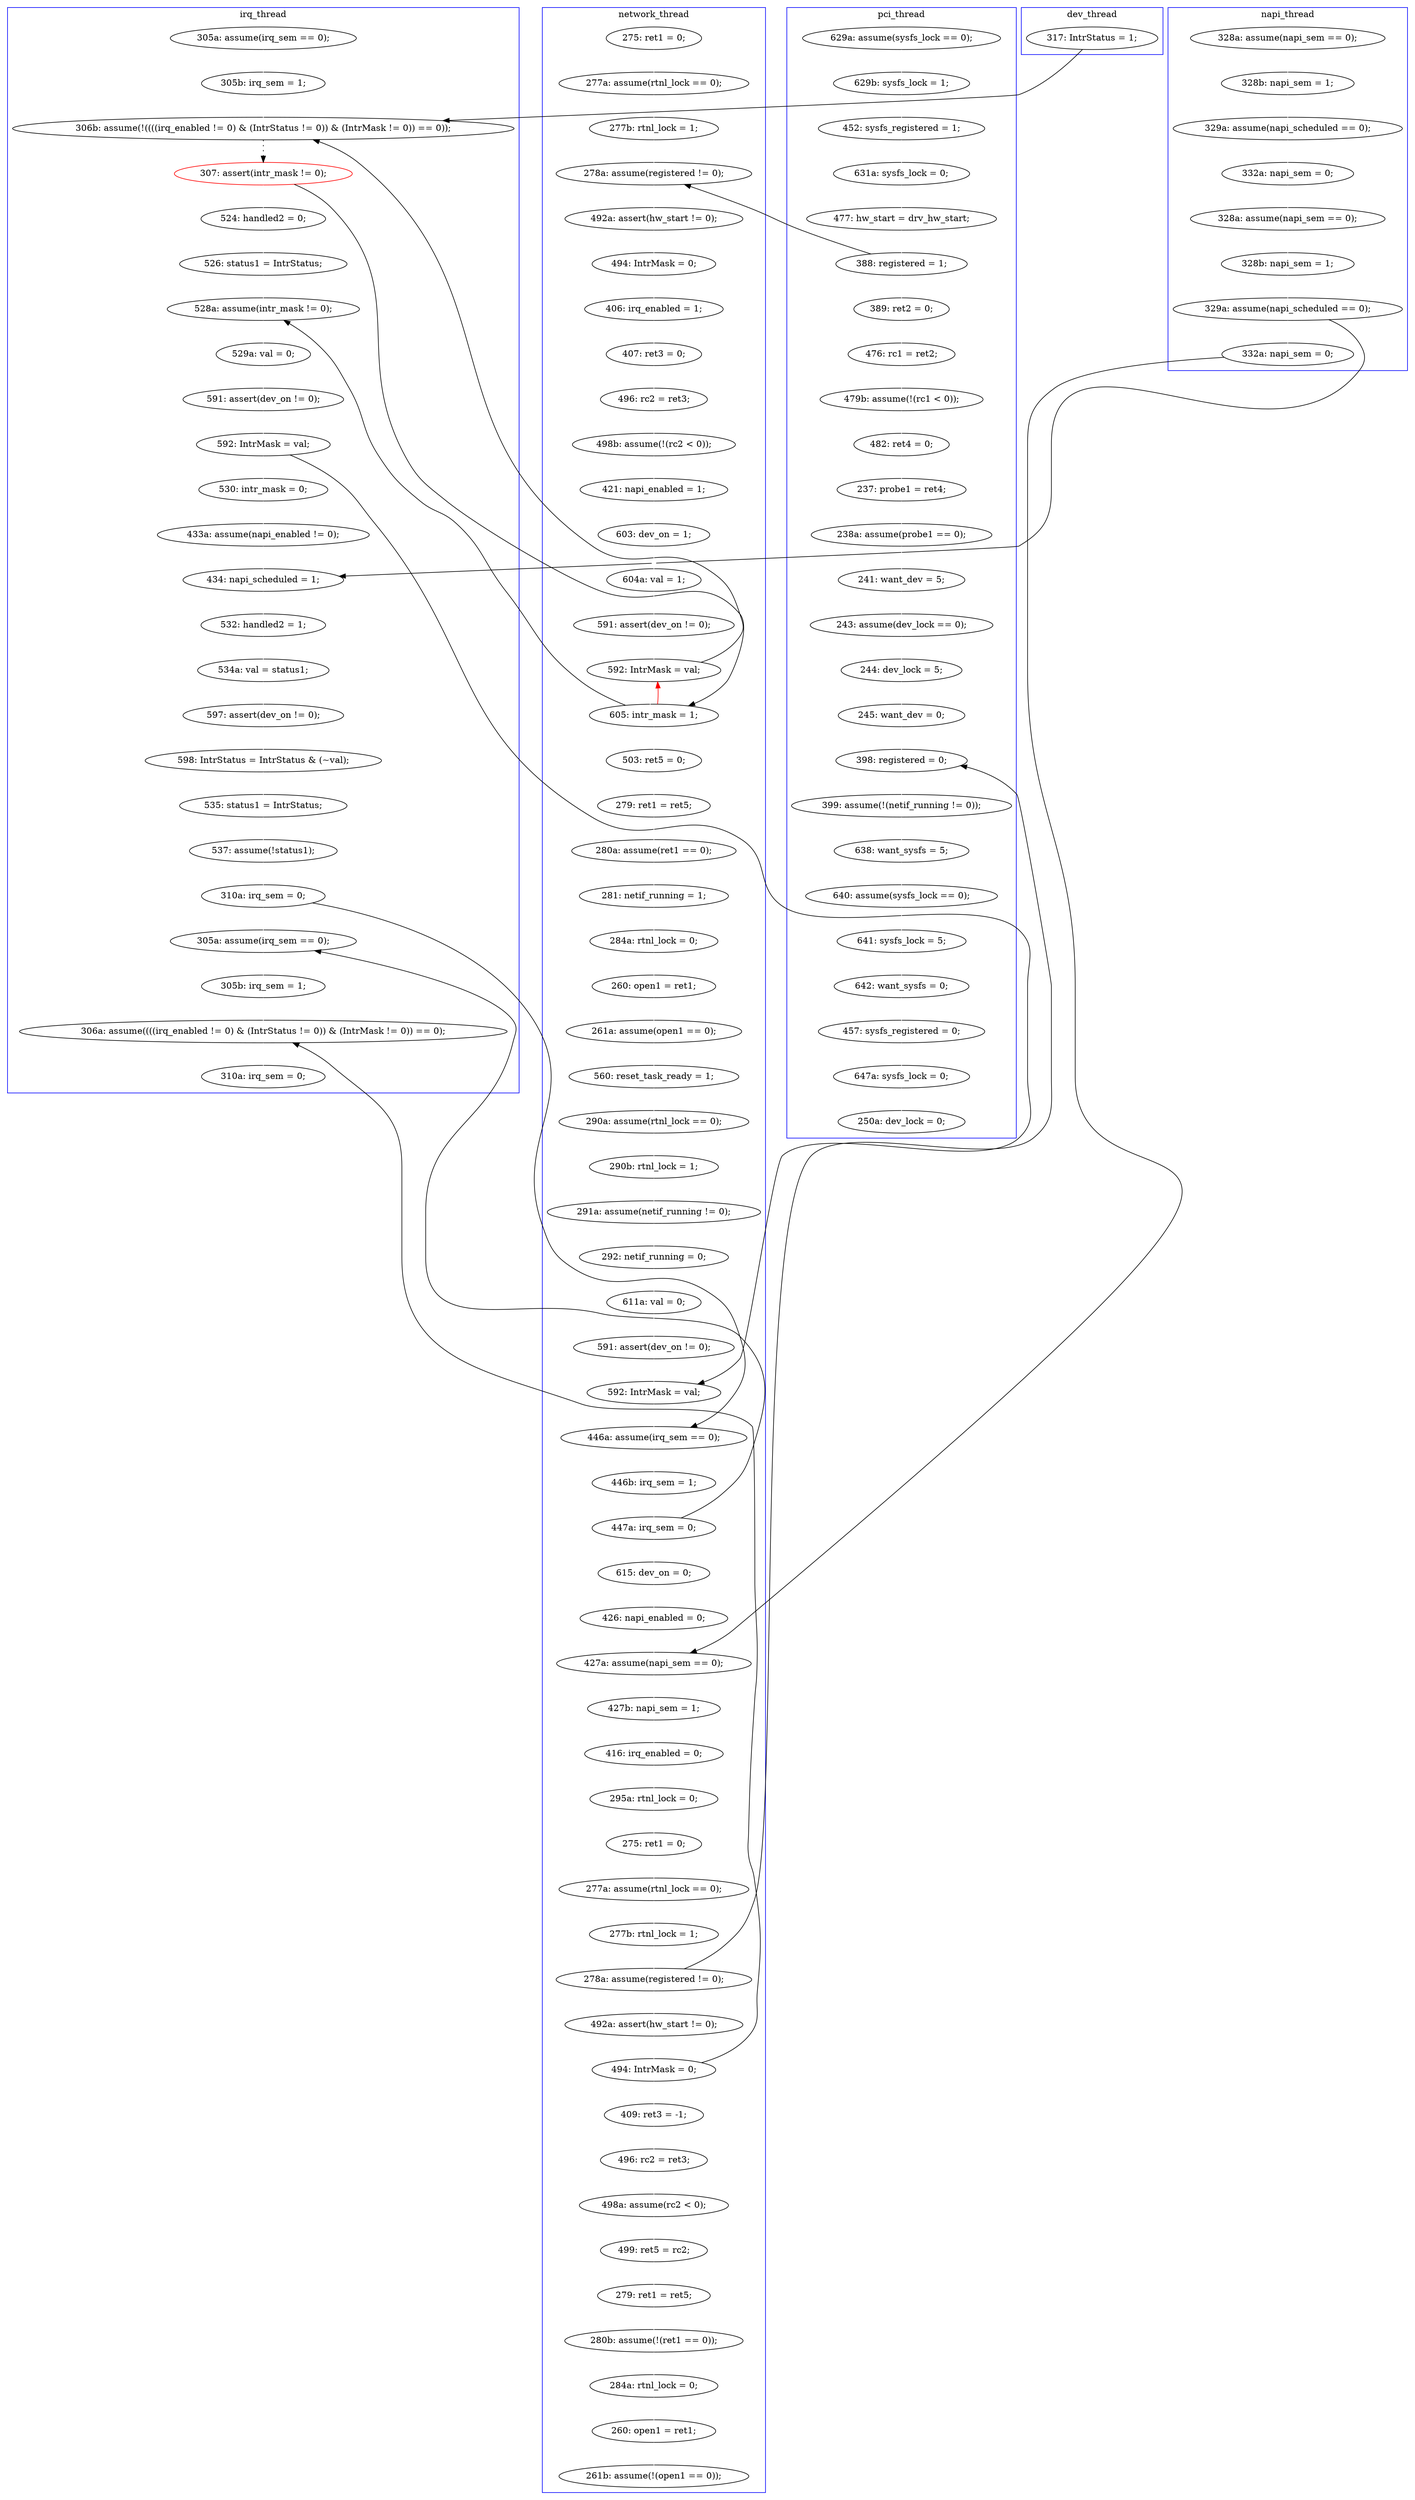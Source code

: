 digraph Counterexample {
	92 -> 97 [color = white, style = solid]
	216 -> 224 [color = white, style = solid]
	162 -> 168 [color = white, style = solid]
	43 -> 45 [color = white, style = solid]
	190 -> 221 [color = black, style = solid, constraint = false]
	216 -> 264 [color = black, style = solid, constraint = false]
	222 -> 236 [color = white, style = solid]
	230 -> 231 [color = white, style = solid]
	117 -> 119 [color = white, style = solid]
	213 -> 214 [color = white, style = solid]
	46 -> 48 [color = white, style = solid]
	154 -> 155 [color = white, style = solid]
	114 -> 115 [color = black, style = dotted]
	158 -> 162 [color = white, style = solid]
	36 -> 43 [color = white, style = solid]
	112 -> 113 [color = white, style = solid]
	258 -> 264 [color = white, style = solid]
	33 -> 36 [color = white, style = solid]
	110 -> 112 [color = white, style = solid]
	129 -> 131 [color = white, style = solid]
	236 -> 291 [color = white, style = solid]
	197 -> 198 [color = white, style = solid]
	188 -> 189 [color = white, style = solid]
	132 -> 181 [color = black, style = solid, constraint = false]
	203 -> 206 [color = white, style = solid]
	190 -> 193 [color = white, style = solid]
	115 -> 124 [color = white, style = solid]
	72 -> 73 [color = white, style = solid]
	141 -> 142 [color = white, style = solid]
	117 -> 128 [color = black, style = solid, constraint = false]
	117 -> 113 [color = red, style = solid, constraint = false]
	139 -> 141 [color = white, style = solid]
	98 -> 99 [color = white, style = solid]
	142 -> 144 [color = white, style = solid]
	84 -> 86 [color = black, style = solid, constraint = false]
	55 -> 71 [color = white, style = solid]
	48 -> 53 [color = white, style = solid]
	51 -> 65 [color = white, style = solid]
	272 -> 276 [color = white, style = solid]
	256 -> 257 [color = white, style = solid]
	125 -> 128 [color = white, style = solid]
	131 -> 132 [color = white, style = solid]
	254 -> 255 [color = white, style = solid]
	249 -> 250 [color = white, style = solid]
	212 -> 213 [color = white, style = solid]
	199 -> 203 [color = white, style = solid]
	66 -> 86 [color = white, style = solid]
	134 -> 138 [color = white, style = solid]
	102 -> 105 [color = white, style = solid]
	277 -> 278 [color = white, style = solid]
	224 -> 225 [color = white, style = solid]
	113 -> 117 [color = white, style = solid]
	168 -> 169 [color = white, style = solid]
	178 -> 180 [color = white, style = solid]
	284 -> 288 [color = white, style = solid]
	53 -> 198 [color = black, style = solid, constraint = false]
	282 -> 284 [color = white, style = solid]
	109 -> 110 [color = white, style = solid]
	148 -> 153 [color = white, style = solid]
	169 -> 172 [color = white, style = solid]
	235 -> 237 [color = white, style = solid]
	73 -> 114 [color = white, style = solid]
	240 -> 241 [color = white, style = solid]
	180 -> 181 [color = white, style = solid]
	128 -> 129 [color = white, style = solid]
	151 -> 164 [color = white, style = solid]
	86 -> 91 [color = white, style = solid]
	257 -> 258 [color = white, style = solid]
	62 -> 114 [color = black, style = solid, constraint = false]
	45 -> 46 [color = white, style = solid]
	172 -> 173 [color = white, style = solid]
	132 -> 134 [color = white, style = solid]
	164 -> 186 [color = white, style = solid]
	278 -> 279 [color = white, style = solid]
	231 -> 234 [color = white, style = solid]
	214 -> 216 [color = white, style = solid]
	138 -> 139 [color = white, style = solid]
	246 -> 249 [color = white, style = solid]
	71 -> 77 [color = white, style = solid]
	32 -> 33 [color = white, style = solid]
	48 -> 139 [color = black, style = solid, constraint = false]
	91 -> 92 [color = white, style = solid]
	79 -> 84 [color = white, style = solid]
	65 -> 66 [color = white, style = solid]
	250 -> 251 [color = white, style = solid]
	144 -> 149 [color = white, style = solid]
	173 -> 178 [color = white, style = solid]
	54 -> 55 [color = white, style = solid]
	115 -> 117 [color = black, style = solid, constraint = false]
	153 -> 154 [color = white, style = solid]
	279 -> 282 [color = white, style = solid]
	105 -> 109 [color = white, style = solid]
	276 -> 277 [color = white, style = solid]
	225 -> 236 [color = black, style = solid, constraint = false]
	113 -> 114 [color = black, style = solid, constraint = false]
	264 -> 272 [color = white, style = solid]
	206 -> 212 [color = white, style = solid]
	251 -> 254 [color = white, style = solid]
	97 -> 98 [color = white, style = solid]
	99 -> 102 [color = white, style = solid]
	85 -> 246 [color = white, style = solid]
	145 -> 148 [color = white, style = solid]
	237 -> 240 [color = white, style = solid]
	225 -> 230 [color = white, style = solid]
	193 -> 197 [color = white, style = solid]
	84 -> 85 [color = white, style = solid]
	242 -> 245 [color = white, style = solid]
	149 -> 151 [color = white, style = solid]
	189 -> 190 [color = white, style = solid]
	77 -> 79 [color = white, style = solid]
	186 -> 188 [color = black, style = solid, constraint = false]
	234 -> 235 [color = white, style = solid]
	241 -> 242 [color = white, style = solid]
	155 -> 158 [color = white, style = solid]
	119 -> 145 [color = white, style = solid]
	186 -> 221 [color = white, style = solid]
	181 -> 188 [color = white, style = solid]
	221 -> 222 [color = white, style = solid]
	255 -> 256 [color = white, style = solid]
	124 -> 125 [color = white, style = solid]
	198 -> 199 [color = white, style = solid]
	subgraph cluster7 {
		label = dev_thread
		color = blue
		62  [label = "317: IntrStatus = 1;"]
	}
	subgraph cluster4 {
		label = napi_thread
		color = blue
		45  [label = "328a: assume(napi_sem == 0);"]
		48  [label = "329a: assume(napi_scheduled == 0);"]
		36  [label = "329a: assume(napi_scheduled == 0);"]
		46  [label = "328b: napi_sem = 1;"]
		32  [label = "328a: assume(napi_sem == 0);"]
		43  [label = "332a: napi_sem = 0;"]
		53  [label = "332a: napi_sem = 0;"]
		33  [label = "328b: napi_sem = 1;"]
	}
	subgraph cluster3 {
		label = irq_thread
		color = blue
		73  [label = "305b: irq_sem = 1;"]
		128  [label = "528a: assume(intr_mask != 0);"]
		114  [label = "306b: assume(!((((irq_enabled != 0) & (IntrStatus != 0)) & (IntrMask != 0)) == 0));"]
		139  [label = "434: napi_scheduled = 1;"]
		131  [label = "591: assert(dev_on != 0);"]
		72  [label = "305a: assume(irq_sem == 0);"]
		141  [label = "532: handled2 = 1;"]
		134  [label = "530: intr_mask = 0;"]
		142  [label = "534a: val = status1;"]
		149  [label = "598: IntrStatus = IntrStatus & (~val);"]
		138  [label = "433a: assume(napi_enabled != 0);"]
		124  [label = "524: handled2 = 0;"]
		236  [label = "306a: assume((((irq_enabled != 0) & (IntrStatus != 0)) & (IntrMask != 0)) == 0);"]
		151  [label = "535: status1 = IntrStatus;"]
		132  [label = "592: IntrMask = val;"]
		129  [label = "529a: val = 0;"]
		222  [label = "305b: irq_sem = 1;"]
		164  [label = "537: assume(!status1);"]
		291  [label = "310a: irq_sem = 0;"]
		115  [label = "307: assert(intr_mask != 0);", color = red]
		221  [label = "305a: assume(irq_sem == 0);"]
		125  [label = "526: status1 = IntrStatus;"]
		144  [label = "597: assert(dev_on != 0);"]
		186  [label = "310a: irq_sem = 0;"]
	}
	subgraph cluster2 {
		label = network_thread
		color = blue
		180  [label = "591: assert(dev_on != 0);"]
		173  [label = "292: netif_running = 0;"]
		168  [label = "290a: assume(rtnl_lock == 0);"]
		105  [label = "421: napi_enabled = 1;"]
		169  [label = "290b: rtnl_lock = 1;"]
		102  [label = "498b: assume(!(rc2 < 0));"]
		99  [label = "496: rc2 = ret3;"]
		213  [label = "277a: assume(rtnl_lock == 0);"]
		154  [label = "284a: rtnl_lock = 0;"]
		224  [label = "492a: assert(hw_start != 0);"]
		237  [label = "279: ret1 = ret5;"]
		225  [label = "494: IntrMask = 0;"]
		234  [label = "498a: assume(rc2 < 0);"]
		240  [label = "280b: assume(!(ret1 == 0));"]
		158  [label = "261a: assume(open1 == 0);"]
		119  [label = "503: ret5 = 0;"]
		92  [label = "494: IntrMask = 0;"]
		65  [label = "277a: assume(rtnl_lock == 0);"]
		66  [label = "277b: rtnl_lock = 1;"]
		145  [label = "279: ret1 = ret5;"]
		189  [label = "446b: irq_sem = 1;"]
		172  [label = "291a: assume(netif_running != 0);"]
		148  [label = "280a: assume(ret1 == 0);"]
		193  [label = "615: dev_on = 0;"]
		203  [label = "416: irq_enabled = 0;"]
		113  [label = "592: IntrMask = val;"]
		242  [label = "260: open1 = ret1;"]
		86  [label = "278a: assume(registered != 0);"]
		231  [label = "496: rc2 = ret3;"]
		214  [label = "277b: rtnl_lock = 1;"]
		112  [label = "591: assert(dev_on != 0);"]
		91  [label = "492a: assert(hw_start != 0);"]
		235  [label = "499: ret5 = rc2;"]
		206  [label = "295a: rtnl_lock = 0;"]
		190  [label = "447a: irq_sem = 0;"]
		155  [label = "260: open1 = ret1;"]
		245  [label = "261b: assume(!(open1 == 0));"]
		198  [label = "427a: assume(napi_sem == 0);"]
		153  [label = "281: netif_running = 1;"]
		241  [label = "284a: rtnl_lock = 0;"]
		197  [label = "426: napi_enabled = 0;"]
		110  [label = "604a: val = 1;"]
		181  [label = "592: IntrMask = val;"]
		178  [label = "611a: val = 0;"]
		230  [label = "409: ret3 = -1;"]
		212  [label = "275: ret1 = 0;"]
		117  [label = "605: intr_mask = 1;"]
		98  [label = "407: ret3 = 0;"]
		97  [label = "406: irq_enabled = 1;"]
		162  [label = "560: reset_task_ready = 1;"]
		51  [label = "275: ret1 = 0;"]
		216  [label = "278a: assume(registered != 0);"]
		109  [label = "603: dev_on = 1;"]
		199  [label = "427b: napi_sem = 1;"]
		188  [label = "446a: assume(irq_sem == 0);"]
	}
	subgraph cluster1 {
		label = pci_thread
		color = blue
		71  [label = "452: sysfs_registered = 1;"]
		254  [label = "238a: assume(probe1 == 0);"]
		279  [label = "642: want_sysfs = 0;"]
		282  [label = "457: sysfs_registered = 0;"]
		77  [label = "631a: sysfs_lock = 0;"]
		84  [label = "388: registered = 1;"]
		246  [label = "476: rc1 = ret2;"]
		55  [label = "629b: sysfs_lock = 1;"]
		272  [label = "399: assume(!(netif_running != 0));"]
		277  [label = "640: assume(sysfs_lock == 0);"]
		251  [label = "237: probe1 = ret4;"]
		258  [label = "245: want_dev = 0;"]
		54  [label = "629a: assume(sysfs_lock == 0);"]
		276  [label = "638: want_sysfs = 5;"]
		256  [label = "243: assume(dev_lock == 0);"]
		255  [label = "241: want_dev = 5;"]
		264  [label = "398: registered = 0;"]
		79  [label = "477: hw_start = drv_hw_start;"]
		288  [label = "250a: dev_lock = 0;"]
		250  [label = "482: ret4 = 0;"]
		284  [label = "647a: sysfs_lock = 0;"]
		257  [label = "244: dev_lock = 5;"]
		85  [label = "389: ret2 = 0;"]
		249  [label = "479b: assume(!(rc1 < 0));"]
		278  [label = "641: sysfs_lock = 5;"]
	}
}